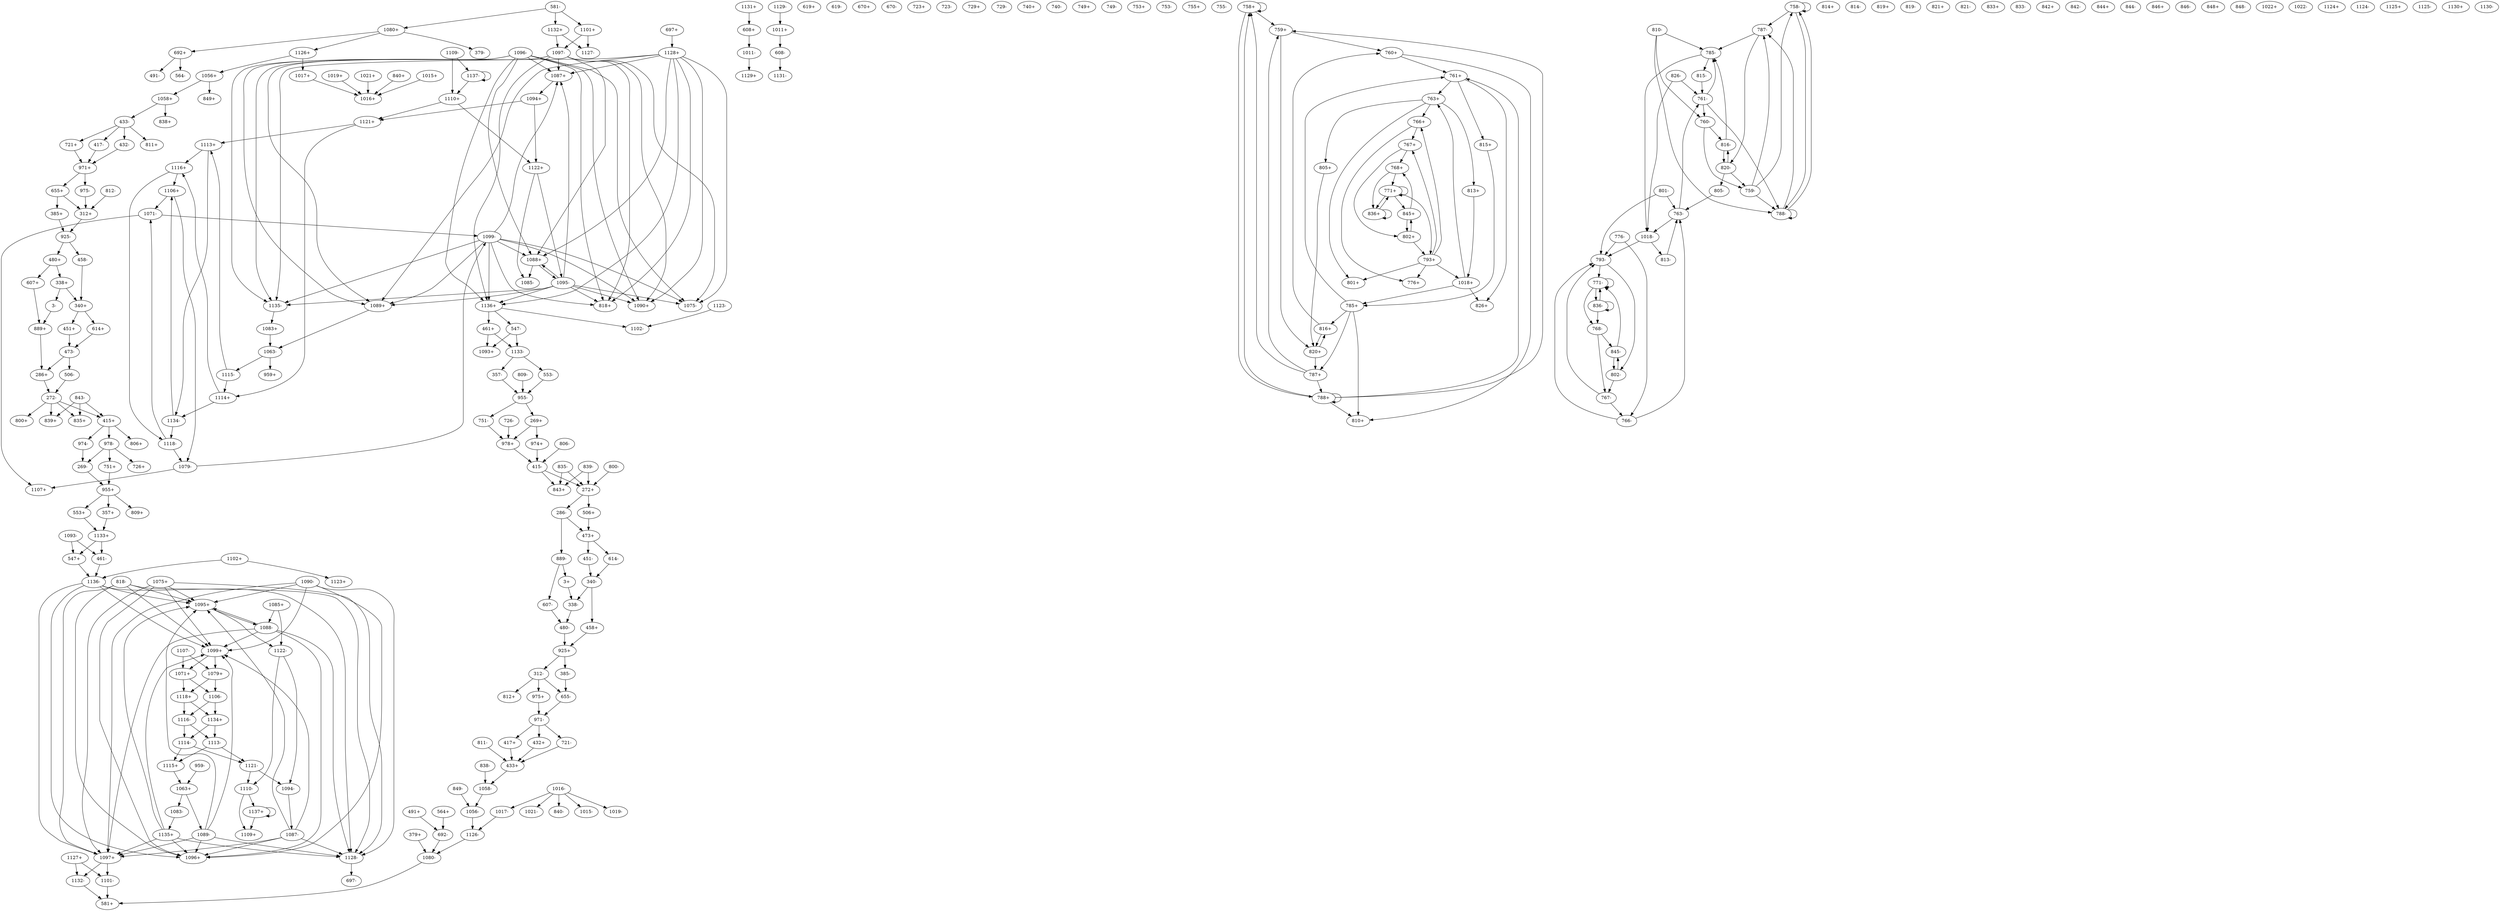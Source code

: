 digraph adj {
graph [k=96]
edge [d=-95]
"3+" [l=181 C=6582]
"3-" [l=181 C=6582]
"269+" [l=168 C=18447]
"269-" [l=168 C=18447]
"272+" [l=286 C=46417]
"272-" [l=286 C=46417]
"286+" [l=134 C=7956]
"286-" [l=134 C=7956]
"312+" [l=156 C=14797]
"312-" [l=156 C=14797]
"338+" [l=195 C=11540]
"338-" [l=195 C=11540]
"340+" [l=239 C=14249]
"340-" [l=239 C=14249]
"357+" [l=191 C=23078]
"357-" [l=191 C=23078]
"379+" [l=246 C=5458]
"379-" [l=246 C=5458]
"385+" [l=303 C=5979]
"385-" [l=303 C=5979]
"415+" [l=219 C=26354]
"415-" [l=219 C=26354]
"417+" [l=202 C=12619]
"417-" [l=202 C=12619]
"432+" [l=191 C=15404]
"432-" [l=191 C=15404]
"433+" [l=176 C=18499]
"433-" [l=176 C=18499]
"451+" [l=280 C=15746]
"451-" [l=280 C=15746]
"458+" [l=342 C=19893]
"458-" [l=342 C=19893]
"461+" [l=191 C=3633]
"461-" [l=191 C=3633]
"473+" [l=131 C=3670]
"473-" [l=131 C=3670]
"480+" [l=231 C=25288]
"480-" [l=231 C=25288]
"491+" [l=164 C=4140]
"491-" [l=164 C=4140]
"506+" [l=195 C=3450]
"506-" [l=195 C=3450]
"547+" [l=191 C=2925]
"547-" [l=191 C=2925]
"553+" [l=191 C=9307]
"553-" [l=191 C=9307]
"564+" [l=176 C=3706]
"564-" [l=176 C=3706]
"581+" [l=161 C=10417]
"581-" [l=161 C=10417]
"607+" [l=281 C=14872]
"607-" [l=281 C=14872]
"608+" [l=212 C=3996]
"608-" [l=212 C=3996]
"614+" [l=278 C=6239]
"614-" [l=278 C=6239]
"619+" [l=131 C=142]
"619-" [l=131 C=142]
"655+" [l=189 C=6437]
"655-" [l=189 C=6437]
"670+" [l=163 C=248]
"670-" [l=163 C=248]
"692+" [l=176 C=667]
"692-" [l=176 C=667]
"697+" [l=260 C=2690]
"697-" [l=260 C=2690]
"721+" [l=191 C=288]
"721-" [l=191 C=288]
"723+" [l=155 C=409]
"723-" [l=155 C=409]
"726+" [l=125 C=143]
"726-" [l=125 C=143]
"729+" [l=117 C=53]
"729-" [l=117 C=53]
"740+" [l=126 C=65]
"740-" [l=126 C=65]
"749+" [l=196 C=376]
"749-" [l=196 C=376]
"751+" [l=191 C=545]
"751-" [l=191 C=545]
"753+" [l=147 C=178]
"753-" [l=147 C=178]
"755+" [l=128 C=135]
"755-" [l=128 C=135]
"758+" [l=96 C=255]
"758-" [l=96 C=255]
"759+" [l=96 C=255]
"759-" [l=96 C=255]
"760+" [l=96 C=255]
"760-" [l=96 C=255]
"761+" [l=96 C=255]
"761-" [l=96 C=255]
"763+" [l=96 C=255]
"763-" [l=96 C=255]
"766+" [l=98 C=765]
"766-" [l=98 C=765]
"767+" [l=98 C=765]
"767-" [l=98 C=765]
"768+" [l=102 C=1697]
"768-" [l=102 C=1697]
"771+" [l=99 C=840]
"771-" [l=99 C=840]
"776+" [l=139 C=238]
"776-" [l=139 C=238]
"785+" [l=96 C=155]
"785-" [l=96 C=155]
"787+" [l=96 C=173]
"787-" [l=96 C=173]
"788+" [l=189 C=4005]
"788-" [l=189 C=4005]
"793+" [l=98 C=436]
"793-" [l=98 C=436]
"800+" [l=117 C=88]
"800-" [l=117 C=88]
"801+" [l=134 C=252]
"801-" [l=134 C=252]
"802+" [l=175 C=304]
"802-" [l=175 C=304]
"805+" [l=162 C=370]
"805-" [l=162 C=370]
"806+" [l=133 C=98]
"806-" [l=133 C=98]
"809+" [l=124 C=74]
"809-" [l=124 C=74]
"810+" [l=142 C=3016]
"810-" [l=142 C=3016]
"811+" [l=128 C=102]
"811-" [l=128 C=102]
"812+" [l=102 C=15]
"812-" [l=102 C=15]
"813+" [l=182 C=390]
"813-" [l=182 C=390]
"814+" [l=191 C=365]
"814-" [l=191 C=365]
"815+" [l=188 C=576]
"815-" [l=188 C=576]
"816+" [l=96 C=3]
"816-" [l=96 C=3]
"818+" [l=114 C=51]
"818-" [l=114 C=51]
"819+" [l=157 C=173]
"819-" [l=157 C=173]
"820+" [l=150 C=173]
"820-" [l=150 C=173]
"821+" [l=187 C=440]
"821-" [l=187 C=440]
"826+" [l=155 C=340]
"826-" [l=155 C=340]
"833+" [l=110 C=34]
"833-" [l=110 C=34]
"835+" [l=128 C=103]
"835-" [l=128 C=103]
"836+" [l=113 C=40]
"836-" [l=113 C=40]
"838+" [l=120 C=90]
"838-" [l=120 C=90]
"839+" [l=119 C=78]
"839-" [l=119 C=78]
"840+" [l=111 C=364]
"840-" [l=111 C=364]
"842+" [l=122 C=64]
"842-" [l=122 C=64]
"843+" [l=106 C=34]
"843-" [l=106 C=34]
"844+" [l=123 C=70]
"844-" [l=123 C=70]
"845+" [l=111 C=38]
"845-" [l=111 C=38]
"846+" [l=103 C=18]
"846-" [l=103 C=18]
"848+" [l=140 C=119]
"848-" [l=140 C=119]
"849+" [l=118 C=57]
"849-" [l=118 C=57]
"889+" [l=287 C=29551]
"889-" [l=287 C=29551]
"925+" [l=426 C=81643]
"925-" [l=426 C=81643]
"955+" [l=471 C=93290]
"955-" [l=471 C=93290]
"959+" [l=82230 C=2392414]
"959-" [l=82230 C=2392414]
"971+" [l=523 C=106873]
"971-" [l=523 C=106873]
"974+" [l=325 C=11529]
"974-" [l=325 C=11529]
"975+" [l=192 C=19619]
"975-" [l=192 C=19619]
"978+" [l=273 C=40595]
"978-" [l=273 C=40595]
"1011+" [l=100 C=207]
"1011-" [l=100 C=207]
"1015+" [l=152 C=762]
"1015-" [l=152 C=762]
"1016+" [l=125 C=7164]
"1016-" [l=125 C=7164]
"1017+" [l=188 C=676]
"1017-" [l=188 C=676]
"1018+" [l=98 C=430]
"1018-" [l=98 C=430]
"1019+" [l=113 C=800]
"1019-" [l=113 C=800]
"1021+" [l=189 C=821]
"1021-" [l=189 C=821]
"1022+" [l=126 C=7242]
"1022-" [l=126 C=7242]
"1056+" [l=810 C=176459]
"1056-" [l=810 C=176459]
"1058+" [l=603 C=122781]
"1058-" [l=603 C=122781]
"1063+" [l=343 C=11938]
"1063-" [l=343 C=11938]
"1071+" [l=4312 C=206801]
"1071-" [l=4312 C=206801]
"1075+" [l=2812 C=136523]
"1075-" [l=2812 C=136523]
"1079+" [l=4164 C=197355]
"1079-" [l=4164 C=197355]
"1080+" [l=90866 C=3392917]
"1080-" [l=90866 C=3392917]
"1083+" [l=101847 C=3420996]
"1083-" [l=101847 C=3420996]
"1085+" [l=87420 C=3478212]
"1085-" [l=87420 C=3478212]
"1087+" [l=90744 C=2690543]
"1087-" [l=90744 C=2690543]
"1088+" [l=382970 C=14683021]
"1088-" [l=382970 C=14683021]
"1089+" [l=22591 C=708873]
"1089-" [l=22591 C=708873]
"1090+" [l=54580 C=2100244]
"1090-" [l=54580 C=2100244]
"1093+" [l=46041 C=1787442]
"1093-" [l=46041 C=1787442]
"1094+" [l=84850 C=2581199]
"1094-" [l=84850 C=2581199]
"1095+" [l=232149 C=7876986]
"1095-" [l=232149 C=7876986]
"1096+" [l=26465 C=795850]
"1096-" [l=26465 C=795850]
"1097+" [l=37078 C=1480554]
"1097-" [l=37078 C=1480554]
"1099+" [l=79189 C=2576656]
"1099-" [l=79189 C=2576656]
"1101+" [l=33956 C=1292785]
"1101-" [l=33956 C=1292785]
"1102+" [l=159907 C=5380870]
"1102-" [l=159907 C=5380870]
"1106+" [l=10767 C=460171]
"1106-" [l=10767 C=460171]
"1107+" [l=25820 C=1003657]
"1107-" [l=25820 C=1003657]
"1109+" [l=59728 C=1822207]
"1109-" [l=59728 C=1822207]
"1110+" [l=3903 C=143909]
"1110-" [l=3903 C=143909]
"1113+" [l=9147 C=408417]
"1113-" [l=9147 C=408417]
"1114+" [l=10522 C=422530]
"1114-" [l=10522 C=422530]
"1115+" [l=4790 C=226819]
"1115-" [l=4790 C=226819]
"1116+" [l=13746 C=494356]
"1116-" [l=13746 C=494356]
"1118+" [l=9953 C=411978]
"1118-" [l=9953 C=411978]
"1121+" [l=4777 C=226084]
"1121-" [l=4777 C=226084]
"1122+" [l=10652 C=568930]
"1122-" [l=10652 C=568930]
"1123+" [l=517813 C=19332269]
"1123-" [l=517813 C=19332269]
"1124+" [l=149919 C=5645499]
"1124-" [l=149919 C=5645499]
"1125+" [l=419412 C=14862611]
"1125-" [l=419412 C=14862611]
"1126+" [l=572 C=79756]
"1126-" [l=572 C=79756]
"1127+" [l=5746 C=232821]
"1127-" [l=5746 C=232821]
"1128+" [l=62404 C=1790433]
"1128-" [l=62404 C=1790433]
"1129+" [l=491437 C=17906325]
"1129-" [l=491437 C=17906325]
"1130+" [l=537866 C=14795353]
"1130-" [l=537866 C=14795353]
"1131+" [l=134944 C=4733896]
"1131-" [l=134944 C=4733896]
"1132+" [l=27547 C=1066808]
"1132-" [l=27547 C=1066808]
"1133+" [l=223891 C=8215897]
"1133-" [l=223891 C=8215897]
"1134+" [l=16838 C=642345]
"1134-" [l=16838 C=642345]
"1135+" [l=51394 C=1765902]
"1135-" [l=51394 C=1765902]
"1136+" [l=151638 C=5032783]
"1136-" [l=151638 C=5032783]
"1137+" [l=272520 C=8421988]
"1137-" [l=272520 C=8421988]
"3+" -> "338-"
"3-" -> "889+"
"269+" -> "974+"
"269+" -> "978+" [d=-72]
"269-" -> "955+"
"272+" -> "286-"
"272+" -> "506+"
"272-" -> "800+"
"272-" -> "415+" [d=-93]
"272-" -> "835+" [d=-93]
"272-" -> "839+" [d=-93]
"286+" -> "272-"
"286-" -> "889-"
"286-" -> "473+" [d=-34]
"312+" -> "925-"
"312-" -> "812+"
"312-" -> "975+" [d=-52]
"312-" -> "655-" [d=-49]
"338+" -> "3-"
"338+" -> "340+" [d=-82]
"338-" -> "480-"
"340+" -> "451+"
"340+" -> "614+"
"340-" -> "458+"
"340-" -> "338-" [d=-82]
"357+" -> "1133+"
"357-" -> "955-" [d=-94]
"379+" -> "1080-" [d=-92]
"385+" -> "925-"
"385-" -> "655-"
"415+" -> "974-"
"415+" -> "806+" [d=-66]
"415+" -> "978-" [d=-66]
"415-" -> "843+"
"415-" -> "272+" [d=-93]
"417+" -> "433+" [d=-36]
"417-" -> "971+"
"432+" -> "433+" [d=-18]
"432-" -> "971+" [d=-18]
"433+" -> "1058-"
"433-" -> "811+"
"433-" -> "417-" [d=-36]
"433-" -> "432-" [d=-18]
"433-" -> "721+" [d=-18]
"451+" -> "473-"
"451-" -> "340-"
"458+" -> "925+"
"458-" -> "340+"
"461+" -> "1093+"
"461+" -> "1133-"
"461-" -> "1136-" [d=-91]
"473+" -> "451-"
"473+" -> "614-"
"473-" -> "506-"
"473-" -> "286+" [d=-34]
"480+" -> "338+"
"480+" -> "607+"
"480-" -> "925+"
"491+" -> "692-" [d=-80]
"506+" -> "473+"
"506-" -> "272-"
"547+" -> "1136-" [d=-91]
"547-" -> "1093+"
"547-" -> "1133-"
"553+" -> "1133+"
"553-" -> "955-" [d=-94]
"564+" -> "692-" [d=-80]
"581-" -> "1080+" [d=-45]
"581-" -> "1101+" [d=-45]
"581-" -> "1132+"
"607+" -> "889+"
"607-" -> "480-"
"608+" -> "1011-"
"608-" -> "1131-"
"614+" -> "473-"
"614-" -> "340-"
"655+" -> "385+"
"655+" -> "312+" [d=-49]
"655-" -> "971-"
"692+" -> "491-" [d=-80]
"692+" -> "564-" [d=-80]
"692-" -> "1080-" [d=-21]
"697+" -> "1128+" [d=-94]
"721+" -> "971+" [d=-18]
"721-" -> "433+" [d=-18]
"726-" -> "978+" [d=-82]
"751+" -> "955+"
"751-" -> "978+"
"758+" -> "758+"
"758+" -> "759+"
"758+" -> "788+"
"758-" -> "758-"
"758-" -> "787-"
"758-" -> "788-" [d=-93]
"759+" -> "760+"
"759+" -> "820+" [d=-55]
"759-" -> "758-"
"759-" -> "787-"
"759-" -> "788-" [d=-93]
"760+" -> "761+"
"760+" -> "810+"
"760-" -> "759-"
"760-" -> "816-"
"761+" -> "815+"
"761+" -> "763+" [d=-92]
"761+" -> "826+" [d=-92]
"761-" -> "760-"
"761-" -> "788-" [d=-93]
"761-" -> "785-" [d=-93]
"763+" -> "805+"
"763+" -> "813+" [d=-93]
"763+" -> "766+" [d=-92]
"763+" -> "801+" [d=-92]
"763-" -> "761-" [d=-92]
"763-" -> "1018-" [d=-89]
"766+" -> "767+"
"766+" -> "776+"
"766-" -> "763-" [d=-92]
"766-" -> "793-" [d=-82]
"767+" -> "768+"
"767+" -> "802+"
"767-" -> "766-"
"767-" -> "793-" [d=-82]
"768+" -> "771+" [d=-91]
"768+" -> "836+" [d=-17]
"768-" -> "767-"
"768-" -> "845-"
"771+" -> "836+" [d=-17]
"771+" -> "771+" [d=-30]
"771+" -> "793+" [d=-46]
"771+" -> "845+" [d=-46]
"771-" -> "768-" [d=-91]
"771-" -> "836-" [d=-91]
"771-" -> "771-" [d=-30]
"776-" -> "766-"
"776-" -> "793-" [d=-82]
"785+" -> "787+" [d=-94]
"785+" -> "816+" [d=-94]
"785+" -> "761+" [d=-93]
"785+" -> "810+" [d=-93]
"785-" -> "815-"
"785-" -> "1018-" [d=-92]
"787+" -> "758+"
"787+" -> "759+"
"787+" -> "788+"
"787-" -> "820-"
"787-" -> "785-" [d=-94]
"788+" -> "761+" [d=-93]
"788+" -> "810+" [d=-93]
"788+" -> "758+" [d=-93]
"788+" -> "759+" [d=-93]
"788+" -> "788+" [d=-93]
"788-" -> "758-"
"788-" -> "787-"
"788-" -> "788-" [d=-93]
"793+" -> "1018+" [d=-91]
"793+" -> "766+" [d=-82]
"793+" -> "801+" [d=-82]
"793+" -> "767+" [d=-82]
"793+" -> "776+" [d=-82]
"793-" -> "802-"
"793-" -> "771-" [d=-46]
"800-" -> "272+"
"801-" -> "763-" [d=-92]
"801-" -> "793-" [d=-82]
"802+" -> "793+"
"802+" -> "845+"
"802-" -> "767-"
"802-" -> "845-"
"805+" -> "820+" [d=-54]
"805-" -> "763-"
"806-" -> "415-" [d=-66]
"809-" -> "955-"
"810-" -> "760-"
"810-" -> "788-" [d=-93]
"810-" -> "785-" [d=-93]
"811-" -> "433+"
"812-" -> "312+"
"813+" -> "1018+"
"813-" -> "763-" [d=-93]
"815+" -> "785+"
"815-" -> "761-"
"816+" -> "760+"
"816+" -> "820+" [d=-55]
"816-" -> "820-"
"816-" -> "785-" [d=-94]
"818-" -> "1095+"
"818-" -> "1096+"
"818-" -> "1097+"
"818-" -> "1099+"
"818-" -> "1128-"
"820+" -> "787+"
"820+" -> "816+"
"820-" -> "805-" [d=-54]
"820-" -> "759-" [d=-55]
"820-" -> "816-" [d=-55]
"826-" -> "761-" [d=-92]
"826-" -> "1018-" [d=-89]
"835-" -> "843+"
"835-" -> "272+" [d=-93]
"836+" -> "771+" [d=-91]
"836+" -> "836+" [d=-17]
"836-" -> "771-" [d=-17]
"836-" -> "768-" [d=-17]
"836-" -> "836-" [d=-17]
"838-" -> "1058-"
"839-" -> "843+"
"839-" -> "272+" [d=-93]
"840+" -> "1016+" [d=-93]
"843-" -> "415+"
"843-" -> "835+"
"843-" -> "839+"
"845+" -> "768+"
"845+" -> "802+"
"845-" -> "802-"
"845-" -> "771-" [d=-46]
"849-" -> "1056-"
"889+" -> "286+"
"889-" -> "3+"
"889-" -> "607-"
"925+" -> "312-"
"925+" -> "385-"
"925-" -> "458-"
"925-" -> "480+"
"955+" -> "809+"
"955+" -> "357+" [d=-94]
"955+" -> "553+" [d=-94]
"955-" -> "269+"
"955-" -> "751-"
"959-" -> "1063+"
"971+" -> "655+"
"971+" -> "975-"
"971-" -> "417+"
"971-" -> "432+" [d=-18]
"971-" -> "721-" [d=-18]
"974+" -> "415-"
"974-" -> "269-"
"975+" -> "971-"
"975-" -> "312+" [d=-52]
"978+" -> "415-" [d=-66]
"978-" -> "751+"
"978-" -> "726+" [d=-82]
"978-" -> "269-" [d=-72]
"1011+" -> "608-"
"1011-" -> "1129+"
"1015+" -> "1016+"
"1016-" -> "1015-"
"1016-" -> "1019-"
"1016-" -> "1021-" [d=-94]
"1016-" -> "840-" [d=-93]
"1016-" -> "1017-" [d=-93]
"1017+" -> "1016+" [d=-93]
"1017-" -> "1126-"
"1018+" -> "785+" [d=-92]
"1018+" -> "763+" [d=-89]
"1018+" -> "826+" [d=-89]
"1018-" -> "813-"
"1018-" -> "793-" [d=-91]
"1019+" -> "1016+"
"1021+" -> "1016+" [d=-94]
"1056+" -> "849+"
"1056+" -> "1058+"
"1056-" -> "1126-"
"1058+" -> "433-"
"1058+" -> "838+"
"1058-" -> "1056-"
"1063+" -> "1083-"
"1063+" -> "1089-"
"1063-" -> "959+"
"1063-" -> "1115-"
"1071+" -> "1106-" [d=-2563]
"1071+" -> "1118+" [d=-2563]
"1071-" -> "1099-"
"1071-" -> "1107+"
"1075+" -> "1095+"
"1075+" -> "1096+"
"1075+" -> "1097+"
"1075+" -> "1099+"
"1075+" -> "1128-"
"1079+" -> "1106-" [d=-2563]
"1079+" -> "1118+" [d=-2563]
"1079-" -> "1099-"
"1079-" -> "1107+"
"1080+" -> "379-" [d=-92]
"1080+" -> "692+" [d=-21]
"1080+" -> "1126+" [d=-21]
"1080-" -> "581+" [d=-45]
"1083+" -> "1063-"
"1083-" -> "1135+" [d=-14]
"1085+" -> "1088-" [d=-6142]
"1085+" -> "1122-" [d=-6142]
"1087+" -> "1094+" [d=-68]
"1087-" -> "1095+"
"1087-" -> "1096+"
"1087-" -> "1097+"
"1087-" -> "1099+"
"1087-" -> "1128-"
"1088+" -> "1085-" [d=-6142]
"1088+" -> "1095-" [d=-6142]
"1088-" -> "1095+"
"1088-" -> "1096+"
"1088-" -> "1097+"
"1088-" -> "1099+"
"1088-" -> "1128-"
"1089+" -> "1063-"
"1089-" -> "1095+"
"1089-" -> "1096+"
"1089-" -> "1097+"
"1089-" -> "1099+"
"1089-" -> "1128-"
"1090-" -> "1095+"
"1090-" -> "1096+"
"1090-" -> "1097+"
"1090-" -> "1099+"
"1090-" -> "1128-"
"1093-" -> "461-"
"1093-" -> "547+"
"1094+" -> "1121+" [d=-485]
"1094+" -> "1122+" [d=-485]
"1094-" -> "1087-" [d=-68]
"1095+" -> "1088-" [d=-6142]
"1095+" -> "1122-" [d=-6142]
"1095-" -> "818+"
"1095-" -> "1075-"
"1095-" -> "1087+"
"1095-" -> "1088+"
"1095-" -> "1089+"
"1095-" -> "1090+"
"1095-" -> "1135-"
"1095-" -> "1136+"
"1096-" -> "818+"
"1096-" -> "1075-"
"1096-" -> "1087+"
"1096-" -> "1088+"
"1096-" -> "1089+"
"1096-" -> "1090+"
"1096-" -> "1135-"
"1096-" -> "1136+"
"1097+" -> "1101-" [d=-1163]
"1097+" -> "1132-" [d=-1163]
"1097-" -> "818+"
"1097-" -> "1075-"
"1097-" -> "1087+"
"1097-" -> "1088+"
"1097-" -> "1089+"
"1097-" -> "1090+"
"1097-" -> "1135-"
"1097-" -> "1136+"
"1099+" -> "1071+"
"1099+" -> "1079+"
"1099-" -> "818+"
"1099-" -> "1075-"
"1099-" -> "1087+"
"1099-" -> "1088+"
"1099-" -> "1089+"
"1099-" -> "1090+"
"1099-" -> "1135-"
"1099-" -> "1136+"
"1101+" -> "1097-" [d=-1163]
"1101+" -> "1127-" [d=-1163]
"1101-" -> "581+" [d=-45]
"1102+" -> "1123+"
"1102+" -> "1136-" [d=-2039]
"1106+" -> "1071-" [d=-2563]
"1106+" -> "1079-" [d=-2563]
"1106-" -> "1116-" [d=-1649]
"1106-" -> "1134+" [d=-1649]
"1107-" -> "1071+"
"1107-" -> "1079+"
"1109-" -> "1110+" [d=-635]
"1109-" -> "1137-" [d=-635]
"1110+" -> "1121+" [d=-485]
"1110+" -> "1122+" [d=-485]
"1110-" -> "1109+" [d=-635]
"1110-" -> "1137+" [d=-635]
"1113+" -> "1116+" [d=-814]
"1113+" -> "1134-" [d=-814]
"1113-" -> "1115+" [d=-2241]
"1113-" -> "1121-" [d=-2241]
"1114+" -> "1116+" [d=-814]
"1114+" -> "1134-" [d=-814]
"1114-" -> "1115+" [d=-2241]
"1114-" -> "1121-" [d=-2241]
"1115+" -> "1063+"
"1115-" -> "1113+" [d=-2241]
"1115-" -> "1114+" [d=-2241]
"1116+" -> "1106+" [d=-1649]
"1116+" -> "1118-" [d=-1649]
"1116-" -> "1113-" [d=-814]
"1116-" -> "1114-" [d=-814]
"1118+" -> "1116-" [d=-1649]
"1118+" -> "1134+" [d=-1649]
"1118-" -> "1071-" [d=-2563]
"1118-" -> "1079-" [d=-2563]
"1121+" -> "1113+" [d=-2241]
"1121+" -> "1114+" [d=-2241]
"1121-" -> "1094-" [d=-485]
"1121-" -> "1110-" [d=-485]
"1122+" -> "1085-" [d=-6142]
"1122+" -> "1095-" [d=-6142]
"1122-" -> "1094-" [d=-485]
"1122-" -> "1110-" [d=-485]
"1123-" -> "1102-"
"1126+" -> "1017+"
"1126+" -> "1056+"
"1126-" -> "1080-" [d=-21]
"1127+" -> "1101-" [d=-1163]
"1127+" -> "1132-" [d=-1163]
"1128+" -> "818+"
"1128+" -> "1075-"
"1128+" -> "1087+"
"1128+" -> "1088+"
"1128+" -> "1089+"
"1128+" -> "1090+"
"1128+" -> "1135-"
"1128+" -> "1136+"
"1128-" -> "697-" [d=-94]
"1129-" -> "1011+"
"1131+" -> "608+"
"1132+" -> "1097-" [d=-1163]
"1132+" -> "1127-" [d=-1163]
"1132-" -> "581+"
"1133+" -> "461-"
"1133+" -> "547+"
"1133-" -> "357-"
"1133-" -> "553-"
"1134+" -> "1113-" [d=-814]
"1134+" -> "1114-" [d=-814]
"1134-" -> "1106+" [d=-1649]
"1134-" -> "1118-" [d=-1649]
"1135+" -> "1095+"
"1135+" -> "1096+"
"1135+" -> "1097+"
"1135+" -> "1099+"
"1135+" -> "1128-"
"1135-" -> "1083+" [d=-14]
"1136+" -> "461+" [d=-91]
"1136+" -> "547-" [d=-91]
"1136+" -> "1102-" [d=-2039]
"1136-" -> "1095+"
"1136-" -> "1096+"
"1136-" -> "1097+"
"1136-" -> "1099+"
"1136-" -> "1128-"
"1137+" -> "1109+" [d=-635]
"1137+" -> "1137+" [d=-635]
"1137-" -> "1110+" [d=-635]
"1137-" -> "1137-" [d=-635]
}
